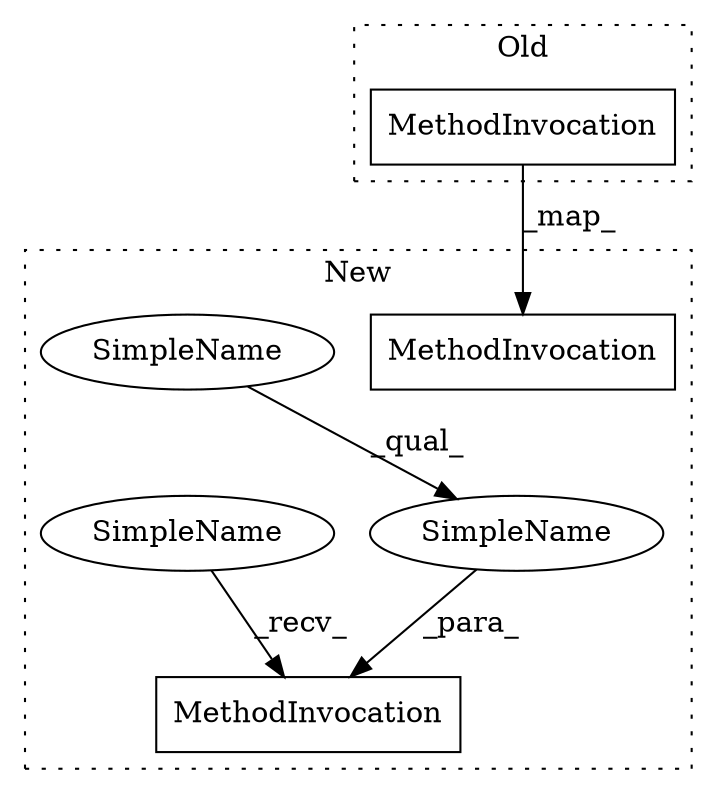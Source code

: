 digraph G {
subgraph cluster0 {
2 [label="MethodInvocation" a="32" s="9797,9845" l="8,1" shape="box"];
label = "Old";
style="dotted";
}
subgraph cluster1 {
1 [label="MethodInvocation" a="32" s="10914,10964" l="8,1" shape="box"];
3 [label="MethodInvocation" a="32" s="11824,11879" l="8,1" shape="box"];
4 [label="SimpleName" a="42" s="11863" l="16" shape="ellipse"];
5 [label="SimpleName" a="42" s="11863" l="11" shape="ellipse"];
6 [label="SimpleName" a="42" s="11808" l="15" shape="ellipse"];
label = "New";
style="dotted";
}
2 -> 1 [label="_map_"];
4 -> 3 [label="_para_"];
5 -> 4 [label="_qual_"];
6 -> 3 [label="_recv_"];
}